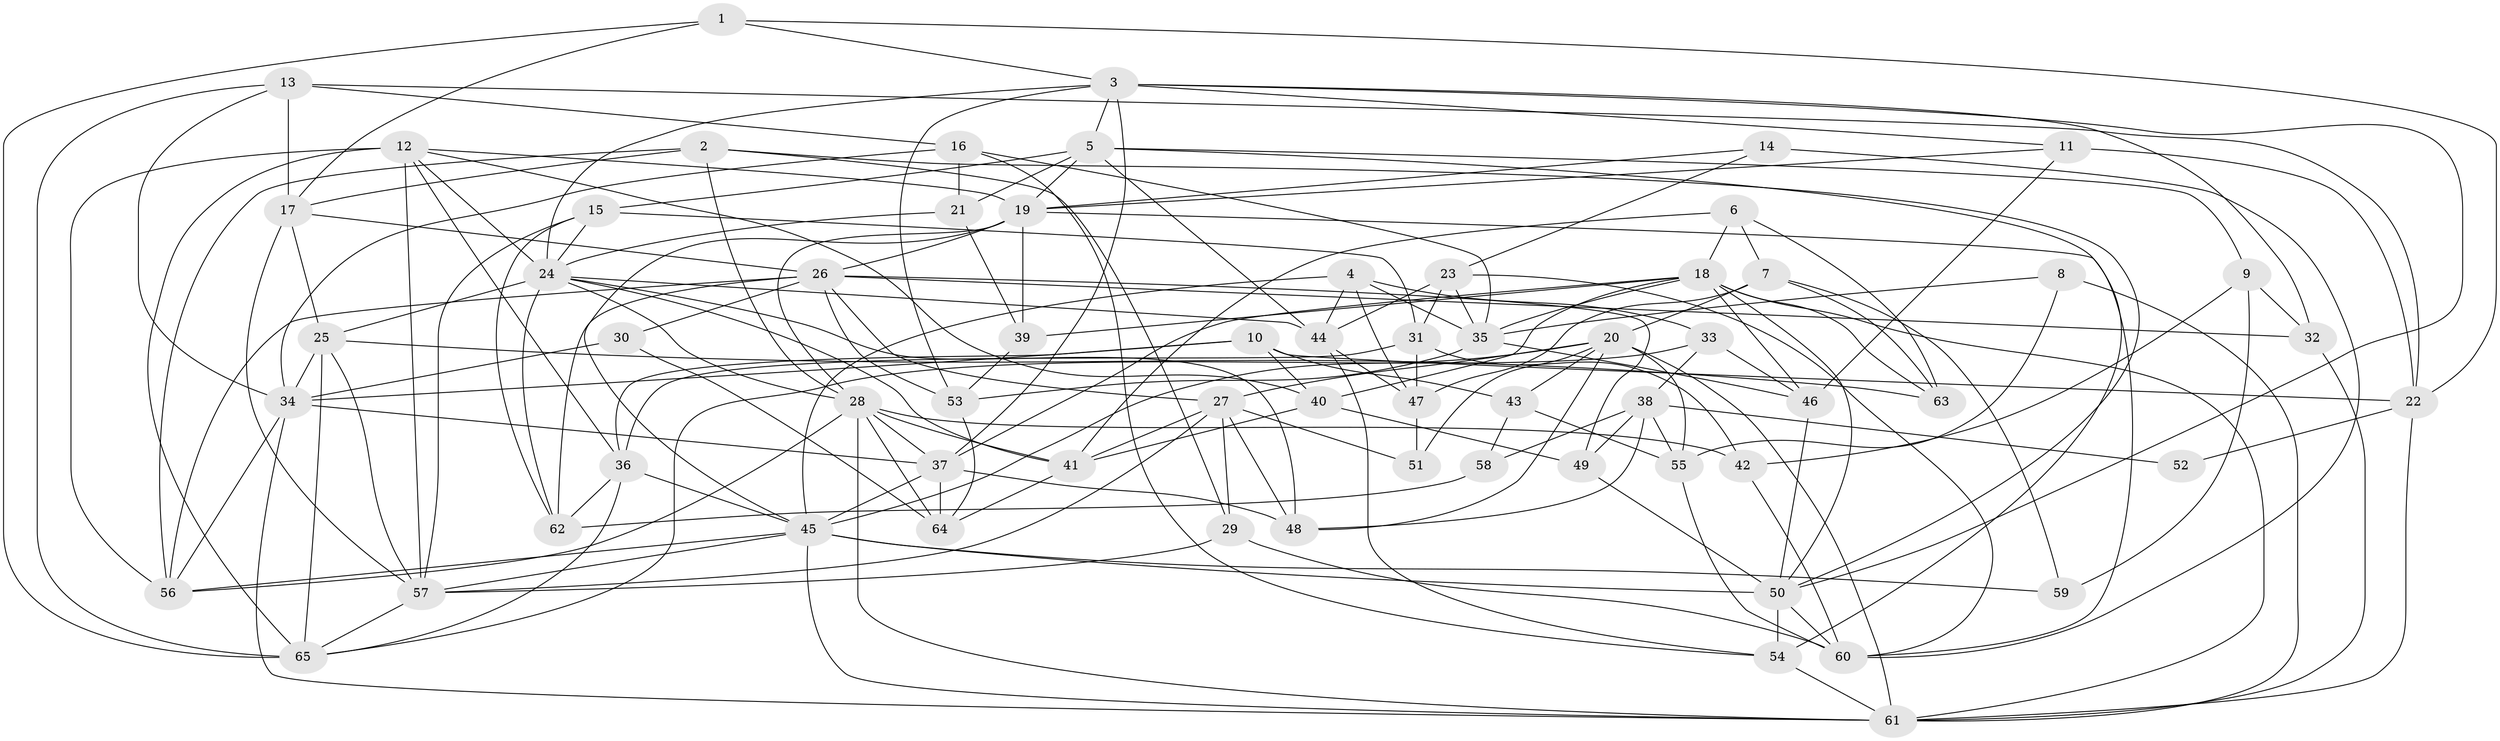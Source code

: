 // original degree distribution, {3: 0.26356589147286824, 5: 0.17054263565891473, 4: 0.31007751937984496, 6: 0.10077519379844961, 7: 0.031007751937984496, 2: 0.11627906976744186, 8: 0.007751937984496124}
// Generated by graph-tools (version 1.1) at 2025/45/03/06/25 01:45:10]
// undirected, 65 vertices, 182 edges
graph export_dot {
graph [start="1"]
  node [color=gray90,style=filled];
  1;
  2;
  3;
  4;
  5;
  6;
  7;
  8;
  9;
  10;
  11;
  12;
  13;
  14;
  15;
  16;
  17;
  18;
  19;
  20;
  21;
  22;
  23;
  24;
  25;
  26;
  27;
  28;
  29;
  30;
  31;
  32;
  33;
  34;
  35;
  36;
  37;
  38;
  39;
  40;
  41;
  42;
  43;
  44;
  45;
  46;
  47;
  48;
  49;
  50;
  51;
  52;
  53;
  54;
  55;
  56;
  57;
  58;
  59;
  60;
  61;
  62;
  63;
  64;
  65;
  1 -- 3 [weight=1.0];
  1 -- 17 [weight=1.0];
  1 -- 22 [weight=1.0];
  1 -- 65 [weight=1.0];
  2 -- 17 [weight=1.0];
  2 -- 28 [weight=1.0];
  2 -- 29 [weight=1.0];
  2 -- 50 [weight=1.0];
  2 -- 56 [weight=1.0];
  3 -- 5 [weight=1.0];
  3 -- 11 [weight=1.0];
  3 -- 24 [weight=1.0];
  3 -- 32 [weight=1.0];
  3 -- 37 [weight=1.0];
  3 -- 50 [weight=1.0];
  3 -- 53 [weight=1.0];
  4 -- 33 [weight=1.0];
  4 -- 35 [weight=1.0];
  4 -- 44 [weight=1.0];
  4 -- 45 [weight=1.0];
  4 -- 47 [weight=1.0];
  5 -- 9 [weight=1.0];
  5 -- 15 [weight=1.0];
  5 -- 19 [weight=1.0];
  5 -- 21 [weight=1.0];
  5 -- 44 [weight=1.0];
  5 -- 54 [weight=1.0];
  6 -- 7 [weight=1.0];
  6 -- 18 [weight=1.0];
  6 -- 41 [weight=1.0];
  6 -- 63 [weight=1.0];
  7 -- 20 [weight=2.0];
  7 -- 47 [weight=1.0];
  7 -- 59 [weight=1.0];
  7 -- 63 [weight=1.0];
  8 -- 35 [weight=1.0];
  8 -- 55 [weight=2.0];
  8 -- 61 [weight=1.0];
  9 -- 32 [weight=1.0];
  9 -- 42 [weight=1.0];
  9 -- 59 [weight=1.0];
  10 -- 22 [weight=1.0];
  10 -- 34 [weight=1.0];
  10 -- 36 [weight=1.0];
  10 -- 40 [weight=1.0];
  10 -- 43 [weight=1.0];
  11 -- 19 [weight=1.0];
  11 -- 22 [weight=1.0];
  11 -- 46 [weight=1.0];
  12 -- 19 [weight=1.0];
  12 -- 24 [weight=1.0];
  12 -- 36 [weight=1.0];
  12 -- 40 [weight=1.0];
  12 -- 56 [weight=1.0];
  12 -- 57 [weight=1.0];
  12 -- 65 [weight=1.0];
  13 -- 16 [weight=1.0];
  13 -- 17 [weight=1.0];
  13 -- 22 [weight=1.0];
  13 -- 34 [weight=1.0];
  13 -- 65 [weight=1.0];
  14 -- 19 [weight=1.0];
  14 -- 23 [weight=1.0];
  14 -- 60 [weight=2.0];
  15 -- 24 [weight=1.0];
  15 -- 31 [weight=1.0];
  15 -- 57 [weight=1.0];
  15 -- 62 [weight=1.0];
  16 -- 21 [weight=1.0];
  16 -- 34 [weight=1.0];
  16 -- 35 [weight=1.0];
  16 -- 54 [weight=1.0];
  17 -- 25 [weight=1.0];
  17 -- 26 [weight=1.0];
  17 -- 57 [weight=1.0];
  18 -- 35 [weight=1.0];
  18 -- 37 [weight=1.0];
  18 -- 39 [weight=1.0];
  18 -- 40 [weight=1.0];
  18 -- 46 [weight=2.0];
  18 -- 50 [weight=1.0];
  18 -- 61 [weight=1.0];
  18 -- 63 [weight=1.0];
  19 -- 26 [weight=1.0];
  19 -- 28 [weight=1.0];
  19 -- 39 [weight=2.0];
  19 -- 45 [weight=1.0];
  19 -- 60 [weight=1.0];
  20 -- 27 [weight=1.0];
  20 -- 43 [weight=1.0];
  20 -- 45 [weight=1.0];
  20 -- 48 [weight=1.0];
  20 -- 51 [weight=1.0];
  20 -- 55 [weight=1.0];
  20 -- 61 [weight=1.0];
  21 -- 24 [weight=1.0];
  21 -- 39 [weight=1.0];
  22 -- 52 [weight=1.0];
  22 -- 61 [weight=1.0];
  23 -- 31 [weight=1.0];
  23 -- 35 [weight=1.0];
  23 -- 44 [weight=1.0];
  23 -- 60 [weight=1.0];
  24 -- 25 [weight=1.0];
  24 -- 28 [weight=1.0];
  24 -- 41 [weight=1.0];
  24 -- 44 [weight=1.0];
  24 -- 48 [weight=1.0];
  24 -- 62 [weight=1.0];
  25 -- 34 [weight=1.0];
  25 -- 57 [weight=1.0];
  25 -- 63 [weight=1.0];
  25 -- 65 [weight=1.0];
  26 -- 27 [weight=1.0];
  26 -- 30 [weight=1.0];
  26 -- 32 [weight=1.0];
  26 -- 49 [weight=1.0];
  26 -- 53 [weight=2.0];
  26 -- 56 [weight=2.0];
  26 -- 62 [weight=1.0];
  27 -- 29 [weight=1.0];
  27 -- 41 [weight=1.0];
  27 -- 48 [weight=1.0];
  27 -- 51 [weight=1.0];
  27 -- 57 [weight=1.0];
  28 -- 37 [weight=1.0];
  28 -- 41 [weight=1.0];
  28 -- 42 [weight=1.0];
  28 -- 56 [weight=1.0];
  28 -- 61 [weight=1.0];
  28 -- 64 [weight=1.0];
  29 -- 57 [weight=1.0];
  29 -- 60 [weight=1.0];
  30 -- 34 [weight=1.0];
  30 -- 64 [weight=1.0];
  31 -- 36 [weight=1.0];
  31 -- 42 [weight=1.0];
  31 -- 47 [weight=1.0];
  32 -- 61 [weight=1.0];
  33 -- 38 [weight=2.0];
  33 -- 46 [weight=1.0];
  33 -- 65 [weight=1.0];
  34 -- 37 [weight=1.0];
  34 -- 56 [weight=1.0];
  34 -- 61 [weight=1.0];
  35 -- 46 [weight=1.0];
  35 -- 53 [weight=1.0];
  36 -- 45 [weight=1.0];
  36 -- 62 [weight=1.0];
  36 -- 65 [weight=1.0];
  37 -- 45 [weight=1.0];
  37 -- 48 [weight=1.0];
  37 -- 64 [weight=1.0];
  38 -- 48 [weight=1.0];
  38 -- 49 [weight=2.0];
  38 -- 52 [weight=1.0];
  38 -- 55 [weight=1.0];
  38 -- 58 [weight=1.0];
  39 -- 53 [weight=1.0];
  40 -- 41 [weight=1.0];
  40 -- 49 [weight=1.0];
  41 -- 64 [weight=1.0];
  42 -- 60 [weight=1.0];
  43 -- 55 [weight=2.0];
  43 -- 58 [weight=1.0];
  44 -- 47 [weight=1.0];
  44 -- 54 [weight=1.0];
  45 -- 50 [weight=1.0];
  45 -- 56 [weight=1.0];
  45 -- 57 [weight=1.0];
  45 -- 59 [weight=1.0];
  45 -- 61 [weight=1.0];
  46 -- 50 [weight=1.0];
  47 -- 51 [weight=1.0];
  49 -- 50 [weight=1.0];
  50 -- 54 [weight=1.0];
  50 -- 60 [weight=1.0];
  53 -- 64 [weight=1.0];
  54 -- 61 [weight=1.0];
  55 -- 60 [weight=1.0];
  57 -- 65 [weight=1.0];
  58 -- 62 [weight=1.0];
}
